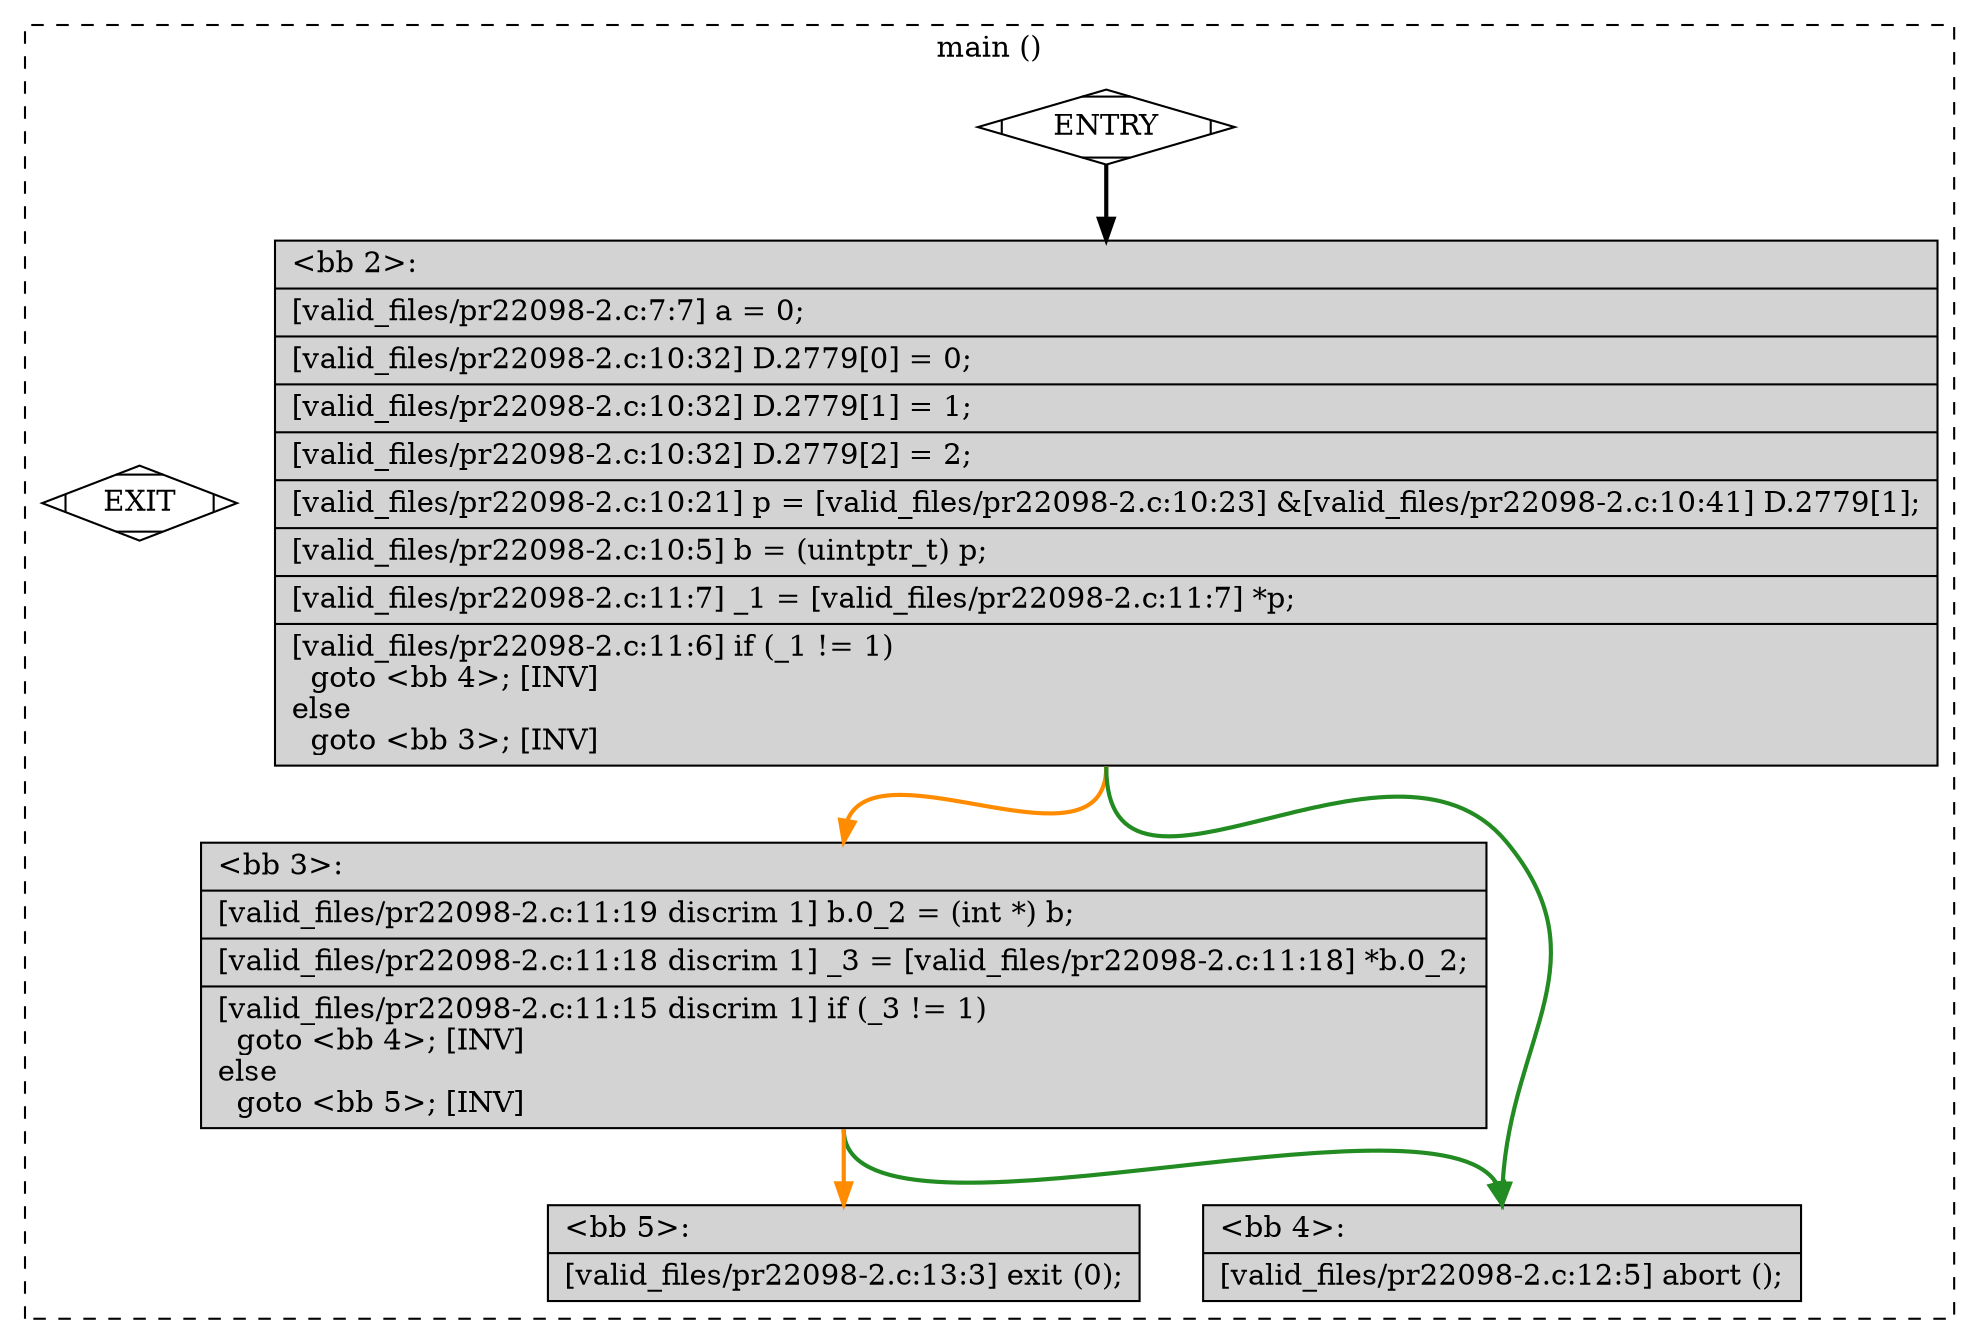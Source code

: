 digraph "a-pr22098-2.c.015t.cfg" {
overlap=false;
subgraph "cluster_main" {
	style="dashed";
	color="black";
	label="main ()";
	fn_0_basic_block_0 [shape=Mdiamond,style=filled,fillcolor=white,label="ENTRY"];

	fn_0_basic_block_1 [shape=Mdiamond,style=filled,fillcolor=white,label="EXIT"];

	fn_0_basic_block_2 [shape=record,style=filled,fillcolor=lightgrey,label="{\<bb\ 2\>:\l\
|[valid_files/pr22098-2.c:7:7]\ a\ =\ 0;\l\
|[valid_files/pr22098-2.c:10:32]\ D.2779[0]\ =\ 0;\l\
|[valid_files/pr22098-2.c:10:32]\ D.2779[1]\ =\ 1;\l\
|[valid_files/pr22098-2.c:10:32]\ D.2779[2]\ =\ 2;\l\
|[valid_files/pr22098-2.c:10:21]\ p\ =\ [valid_files/pr22098-2.c:10:23]\ &[valid_files/pr22098-2.c:10:41]\ D.2779[1];\l\
|[valid_files/pr22098-2.c:10:5]\ b\ =\ (uintptr_t)\ p;\l\
|[valid_files/pr22098-2.c:11:7]\ _1\ =\ [valid_files/pr22098-2.c:11:7]\ *p;\l\
|[valid_files/pr22098-2.c:11:6]\ if\ (_1\ !=\ 1)\l\
\ \ goto\ \<bb\ 4\>;\ [INV]\l\
else\l\
\ \ goto\ \<bb\ 3\>;\ [INV]\l\
}"];

	fn_0_basic_block_3 [shape=record,style=filled,fillcolor=lightgrey,label="{\<bb\ 3\>:\l\
|[valid_files/pr22098-2.c:11:19\ discrim\ 1]\ b.0_2\ =\ (int\ *)\ b;\l\
|[valid_files/pr22098-2.c:11:18\ discrim\ 1]\ _3\ =\ [valid_files/pr22098-2.c:11:18]\ *b.0_2;\l\
|[valid_files/pr22098-2.c:11:15\ discrim\ 1]\ if\ (_3\ !=\ 1)\l\
\ \ goto\ \<bb\ 4\>;\ [INV]\l\
else\l\
\ \ goto\ \<bb\ 5\>;\ [INV]\l\
}"];

	fn_0_basic_block_4 [shape=record,style=filled,fillcolor=lightgrey,label="{\<bb\ 4\>:\l\
|[valid_files/pr22098-2.c:12:5]\ abort\ ();\l\
}"];

	fn_0_basic_block_5 [shape=record,style=filled,fillcolor=lightgrey,label="{\<bb\ 5\>:\l\
|[valid_files/pr22098-2.c:13:3]\ exit\ (0);\l\
}"];

	fn_0_basic_block_0:s -> fn_0_basic_block_2:n [style="solid,bold",color=black,weight=100,constraint=true];
	fn_0_basic_block_2:s -> fn_0_basic_block_4:n [style="solid,bold",color=forestgreen,weight=10,constraint=true];
	fn_0_basic_block_2:s -> fn_0_basic_block_3:n [style="solid,bold",color=darkorange,weight=10,constraint=true];
	fn_0_basic_block_3:s -> fn_0_basic_block_4:n [style="solid,bold",color=forestgreen,weight=10,constraint=true];
	fn_0_basic_block_3:s -> fn_0_basic_block_5:n [style="solid,bold",color=darkorange,weight=10,constraint=true];
	fn_0_basic_block_0:s -> fn_0_basic_block_1:n [style="invis",constraint=true];
}
}
